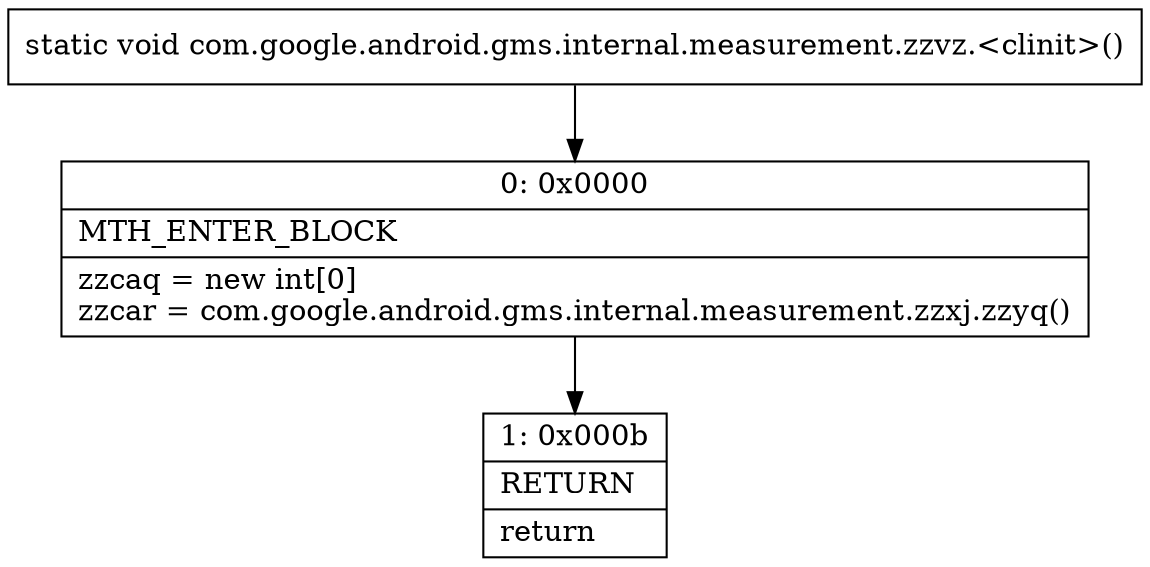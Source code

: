 digraph "CFG forcom.google.android.gms.internal.measurement.zzvz.\<clinit\>()V" {
Node_0 [shape=record,label="{0\:\ 0x0000|MTH_ENTER_BLOCK\l|zzcaq = new int[0]\lzzcar = com.google.android.gms.internal.measurement.zzxj.zzyq()\l}"];
Node_1 [shape=record,label="{1\:\ 0x000b|RETURN\l|return\l}"];
MethodNode[shape=record,label="{static void com.google.android.gms.internal.measurement.zzvz.\<clinit\>() }"];
MethodNode -> Node_0;
Node_0 -> Node_1;
}

